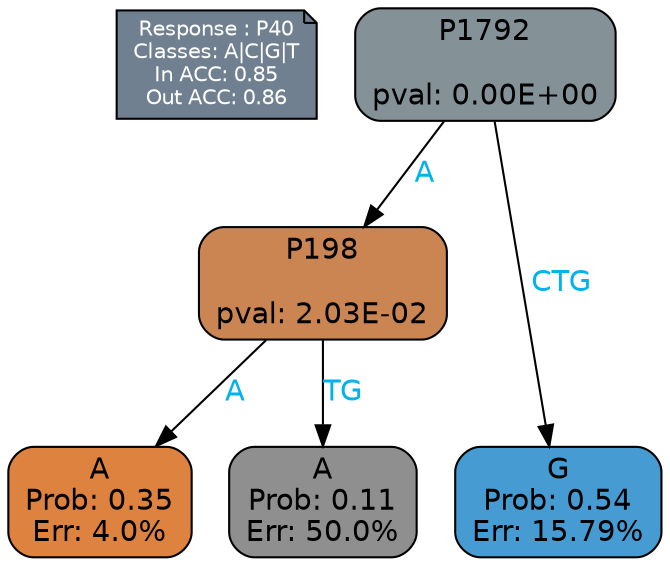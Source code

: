 digraph Tree {
node [shape=box, style="filled, rounded", color="black", fontname=helvetica] ;
graph [ranksep=equally, splines=polylines, bgcolor=transparent, dpi=600] ;
edge [fontname=helvetica] ;
LEGEND [label="Response : P40
Classes: A|C|G|T
In ACC: 0.85
Out ACC: 0.86
",shape=note,align=left,style=filled,fillcolor="slategray",fontcolor="white",fontsize=10];1 [label="P1792

pval: 0.00E+00", fillcolor="#849197"] ;
2 [label="P198

pval: 2.03E-02", fillcolor="#ca8553"] ;
3 [label="A
Prob: 0.35
Err: 4.0%", fillcolor="#de823f"] ;
4 [label="A
Prob: 0.11
Err: 50.0%", fillcolor="#8f8f8f"] ;
5 [label="G
Prob: 0.54
Err: 15.79%", fillcolor="#469cd2"] ;
1 -> 2 [label="A",fontcolor=deepskyblue2] ;
1 -> 5 [label="CTG",fontcolor=deepskyblue2] ;
2 -> 3 [label="A",fontcolor=deepskyblue2] ;
2 -> 4 [label="TG",fontcolor=deepskyblue2] ;
{rank = same; 3;4;5;}{rank = same; LEGEND;1;}}